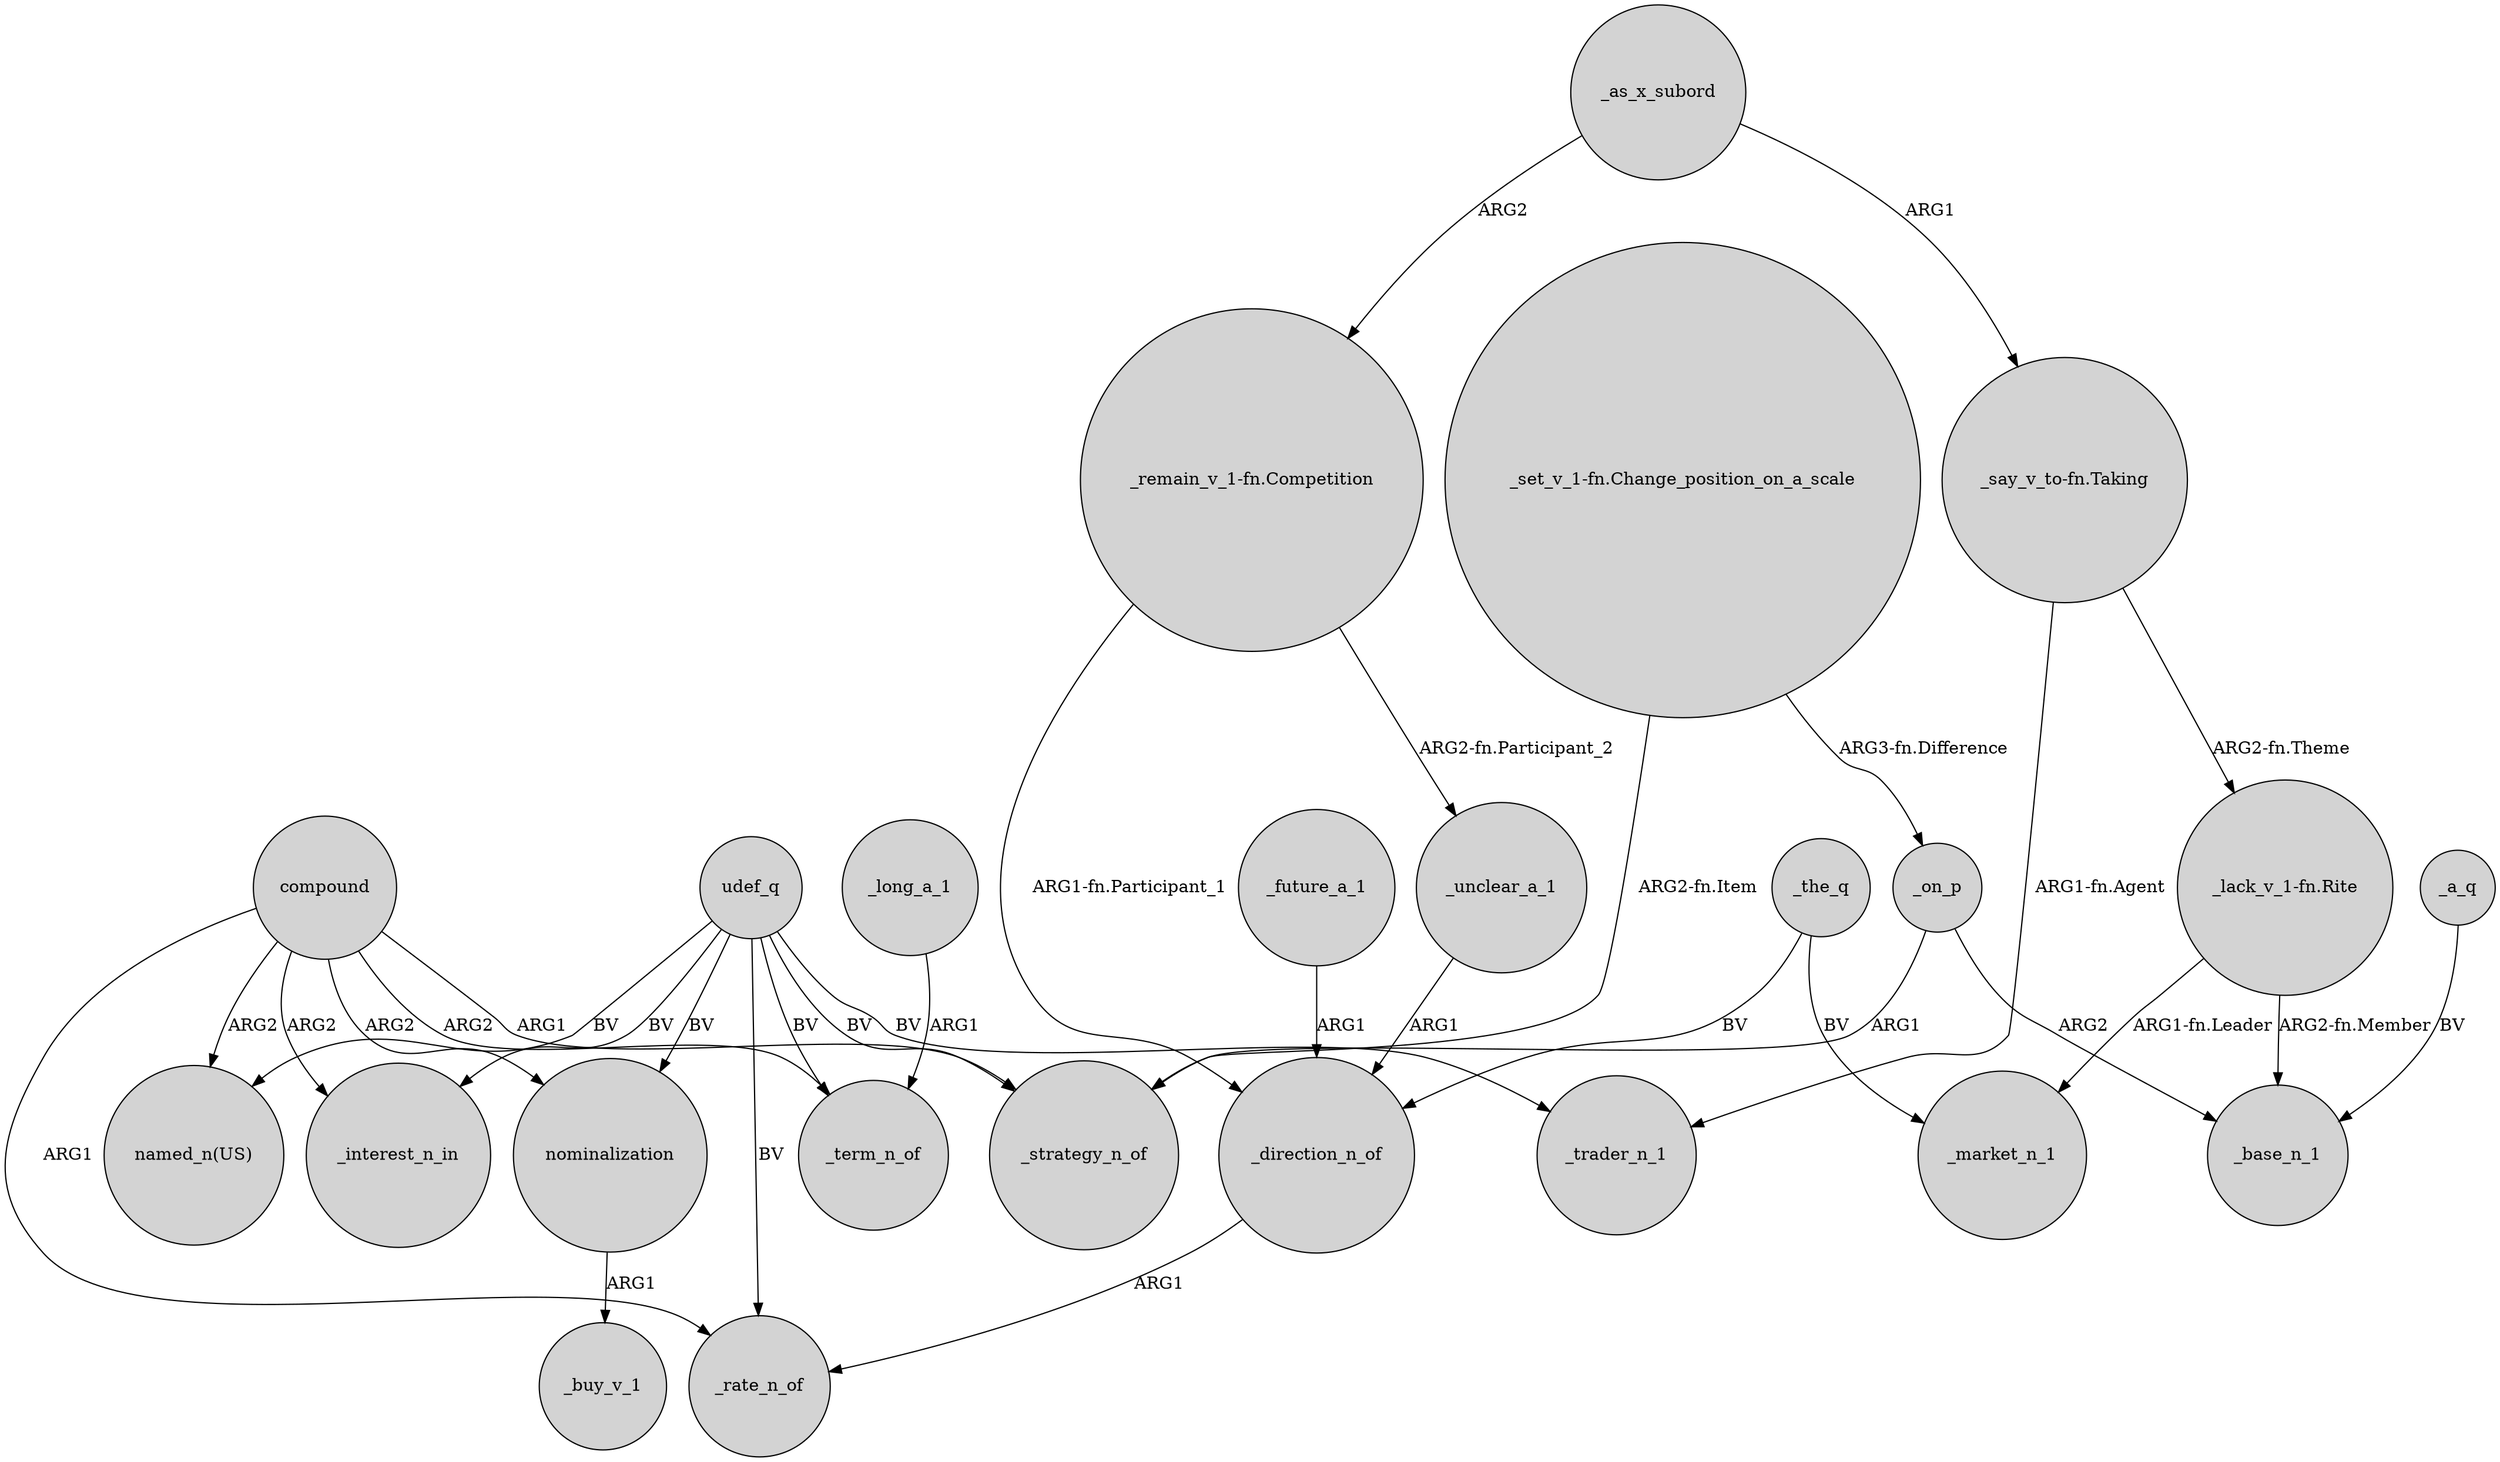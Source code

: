 digraph {
	node [shape=circle style=filled]
	nominalization -> _buy_v_1 [label=ARG1]
	udef_q -> _term_n_of [label=BV]
	"_set_v_1-fn.Change_position_on_a_scale" -> _on_p [label="ARG3-fn.Difference"]
	_on_p -> _strategy_n_of [label=ARG1]
	compound -> _term_n_of [label=ARG2]
	udef_q -> nominalization [label=BV]
	"_remain_v_1-fn.Competition" -> _unclear_a_1 [label="ARG2-fn.Participant_2"]
	_as_x_subord -> "_say_v_to-fn.Taking" [label=ARG1]
	_a_q -> _base_n_1 [label=BV]
	_long_a_1 -> _term_n_of [label=ARG1]
	_the_q -> _direction_n_of [label=BV]
	_on_p -> _base_n_1 [label=ARG2]
	compound -> _rate_n_of [label=ARG1]
	udef_q -> _rate_n_of [label=BV]
	_unclear_a_1 -> _direction_n_of [label=ARG1]
	_the_q -> _market_n_1 [label=BV]
	compound -> nominalization [label=ARG2]
	compound -> _strategy_n_of [label=ARG1]
	udef_q -> _trader_n_1 [label=BV]
	"_lack_v_1-fn.Rite" -> _market_n_1 [label="ARG1-fn.Leader"]
	"_lack_v_1-fn.Rite" -> _base_n_1 [label="ARG2-fn.Member"]
	udef_q -> _strategy_n_of [label=BV]
	"_remain_v_1-fn.Competition" -> _direction_n_of [label="ARG1-fn.Participant_1"]
	"_set_v_1-fn.Change_position_on_a_scale" -> _strategy_n_of [label="ARG2-fn.Item"]
	"_say_v_to-fn.Taking" -> "_lack_v_1-fn.Rite" [label="ARG2-fn.Theme"]
	_future_a_1 -> _direction_n_of [label=ARG1]
	udef_q -> _interest_n_in [label=BV]
	_as_x_subord -> "_remain_v_1-fn.Competition" [label=ARG2]
	_direction_n_of -> _rate_n_of [label=ARG1]
	"_say_v_to-fn.Taking" -> _trader_n_1 [label="ARG1-fn.Agent"]
	compound -> "named_n(US)" [label=ARG2]
	udef_q -> "named_n(US)" [label=BV]
	compound -> _interest_n_in [label=ARG2]
}

